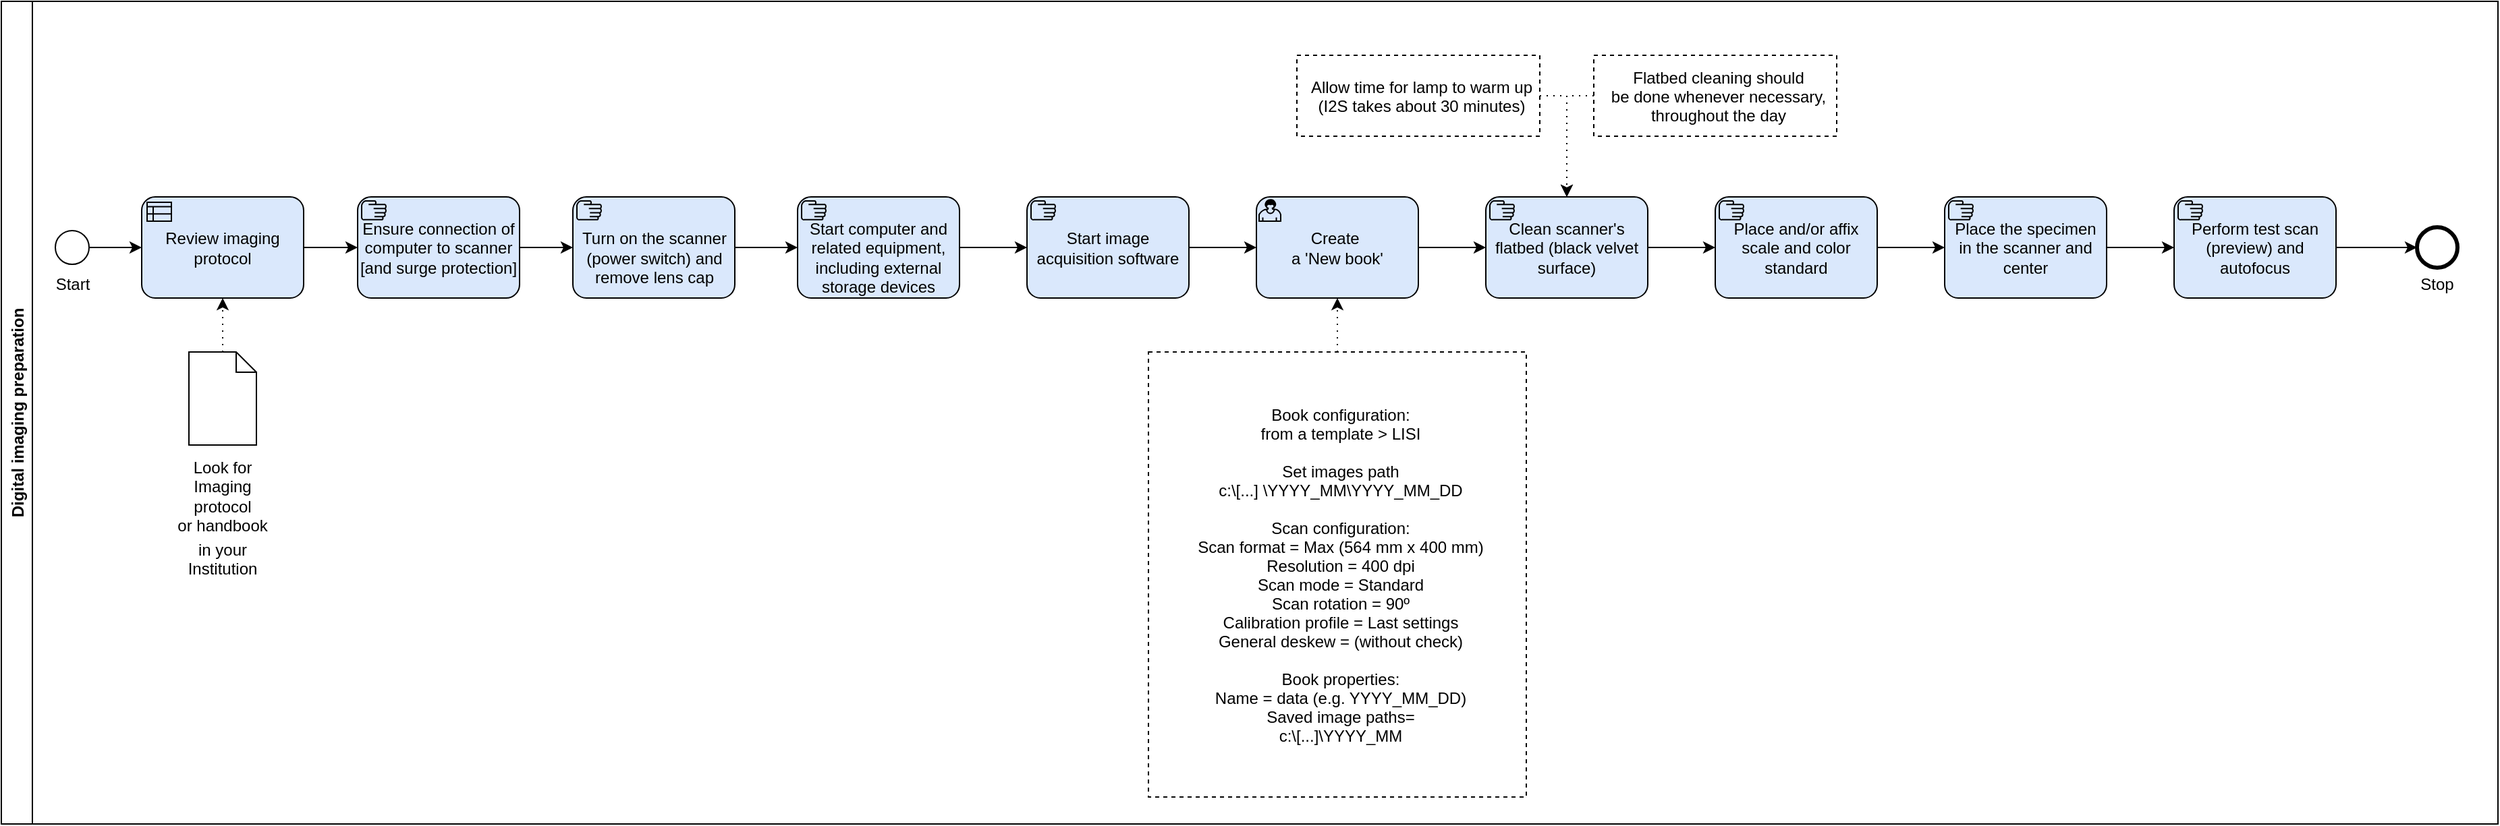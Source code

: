 <mxfile version="16.4.11" type="device"><diagram id="C5RBs43oDa-KdzZeNtuy" name="Page-1"><mxGraphModel dx="1902" dy="3774" grid="1" gridSize="10" guides="1" tooltips="1" connect="1" arrows="1" fold="1" page="1" pageScale="1" pageWidth="1920" pageHeight="1200" math="0" shadow="0"><root><mxCell id="WIyWlLk6GJQsqaUBKTNV-0"/><mxCell id="WIyWlLk6GJQsqaUBKTNV-1" parent="WIyWlLk6GJQsqaUBKTNV-0"/><mxCell id="Z1k3hthrZHZ8-aHYoUXY-27" value="" style="edgeStyle=orthogonalEdgeStyle;rounded=0;orthogonalLoop=1;jettySize=auto;html=1;startArrow=none;startFill=0;endArrow=classic;endFill=1;" parent="WIyWlLk6GJQsqaUBKTNV-1" source="saq1hF5vfWgRDRBr79is-0" target="KWRPazFFwxp_j8tZJz7k-1" edge="1"><mxGeometry relative="1" as="geometry"/></mxCell><mxCell id="saq1hF5vfWgRDRBr79is-0" value="" style="ellipse;whiteSpace=wrap;html=1;aspect=fixed;" parent="WIyWlLk6GJQsqaUBKTNV-1" vertex="1"><mxGeometry x="70" y="-2190" width="25" height="25" as="geometry"/></mxCell><mxCell id="KWRPazFFwxp_j8tZJz7k-1" value="Review imaging protocol" style="points=[[0.25,0,0],[0.5,0,0],[0.75,0,0],[1,0.25,0],[1,0.5,0],[1,0.75,0],[0.75,1,0],[0.5,1,0],[0.25,1,0],[0,0.75,0],[0,0.5,0],[0,0.25,0]];shape=mxgraph.bpmn.task;whiteSpace=wrap;rectStyle=rounded;size=10;taskMarker=businessRule;fillColor=#dae8fc;strokeColor=#000000;" parent="WIyWlLk6GJQsqaUBKTNV-1" vertex="1"><mxGeometry x="134" y="-2215" width="120" height="75" as="geometry"/></mxCell><mxCell id="KWRPazFFwxp_j8tZJz7k-2" value="&lt;table class=&quot;NormalTable&quot;&gt;&lt;tbody&gt;&lt;tr&gt;&lt;td width=&quot;197&quot;&gt;&lt;span class=&quot;fontstyle0&quot;&gt;Look for Imaging protocol or&amp;nbsp;handbook&lt;br&gt;&lt;/span&gt;&lt;/td&gt;&lt;/tr&gt;&lt;/tbody&gt;&lt;/table&gt;&lt;span class=&quot;fontstyle2&quot;&gt;​in your Institution&lt;/span&gt;&lt;span class=&quot;fontstyle2&quot; style=&quot;color: rgb(17 , 85 , 204)&quot;&gt;​&lt;/span&gt; " style="shape=mxgraph.bpmn.data;labelPosition=center;verticalLabelPosition=bottom;align=center;verticalAlign=top;whiteSpace=wrap;size=15;html=1;" parent="WIyWlLk6GJQsqaUBKTNV-1" vertex="1"><mxGeometry x="169" y="-2100" width="50" height="69" as="geometry"/></mxCell><mxCell id="KWRPazFFwxp_j8tZJz7k-3" value="" style="edgeStyle=elbowEdgeStyle;fontSize=12;html=1;endFill=1;startFill=0;endSize=6;startSize=6;dashed=1;dashPattern=1 4;endArrow=classic;startArrow=none;rounded=0;" parent="WIyWlLk6GJQsqaUBKTNV-1" source="KWRPazFFwxp_j8tZJz7k-2" target="KWRPazFFwxp_j8tZJz7k-1" edge="1"><mxGeometry width="160" relative="1" as="geometry"><mxPoint x="364" y="-2135.5" as="sourcePoint"/><mxPoint x="304" y="-2035" as="targetPoint"/></mxGeometry></mxCell><mxCell id="KWRPazFFwxp_j8tZJz7k-6" value="Ensure connection of computer to scanner [and surge protection]" style="points=[[0.25,0,0],[0.5,0,0],[0.75,0,0],[1,0.25,0],[1,0.5,0],[1,0.75,0],[0.75,1,0],[0.5,1,0],[0.25,1,0],[0,0.75,0],[0,0.5,0],[0,0.25,0]];shape=mxgraph.bpmn.task;whiteSpace=wrap;rectStyle=rounded;size=10;taskMarker=manual;fillColor=#dae8fc;strokeColor=#000000;" parent="WIyWlLk6GJQsqaUBKTNV-1" vertex="1"><mxGeometry x="294" y="-2215" width="120" height="75" as="geometry"/></mxCell><mxCell id="KWRPazFFwxp_j8tZJz7k-7" value="" style="edgeStyle=elbowEdgeStyle;fontSize=12;html=1;endArrow=classic;endFill=1;rounded=0;" parent="WIyWlLk6GJQsqaUBKTNV-1" source="KWRPazFFwxp_j8tZJz7k-1" target="KWRPazFFwxp_j8tZJz7k-6" edge="1"><mxGeometry width="160" relative="1" as="geometry"><mxPoint x="314" y="-2095" as="sourcePoint"/><mxPoint x="474" y="-2095" as="targetPoint"/></mxGeometry></mxCell><mxCell id="KWRPazFFwxp_j8tZJz7k-11" value="" style="edgeStyle=elbowEdgeStyle;fontSize=12;html=1;endArrow=classic;endFill=1;rounded=0;" parent="WIyWlLk6GJQsqaUBKTNV-1" source="KWRPazFFwxp_j8tZJz7k-6" target="HxcbLy3lwClYkwXZZ0eH-2" edge="1"><mxGeometry width="160" relative="1" as="geometry"><mxPoint x="204" y="-1935" as="sourcePoint"/><mxPoint x="314" y="-1935" as="targetPoint"/></mxGeometry></mxCell><mxCell id="HxcbLy3lwClYkwXZZ0eH-2" value="&#10;Turn on the scanner (power switch) and remove lens cap" style="points=[[0.25,0,0],[0.5,0,0],[0.75,0,0],[1,0.25,0],[1,0.5,0],[1,0.75,0],[0.75,1,0],[0.5,1,0],[0.25,1,0],[0,0.75,0],[0,0.5,0],[0,0.25,0]];shape=mxgraph.bpmn.task;whiteSpace=wrap;rectStyle=rounded;size=10;taskMarker=manual;fillColor=#dae8fc;strokeColor=#000000;" parent="WIyWlLk6GJQsqaUBKTNV-1" vertex="1"><mxGeometry x="453.5" y="-2215" width="120" height="75" as="geometry"/></mxCell><mxCell id="Z1k3hthrZHZ8-aHYoUXY-7" style="edgeStyle=orthogonalEdgeStyle;rounded=0;orthogonalLoop=1;jettySize=auto;html=1;" parent="WIyWlLk6GJQsqaUBKTNV-1" source="CAfJVCL04lo4b7HKI6iB-4" target="Z1k3hthrZHZ8-aHYoUXY-0" edge="1"><mxGeometry relative="1" as="geometry"/></mxCell><mxCell id="CAfJVCL04lo4b7HKI6iB-4" value="&#10;Start computer and related equipment, including external storage devices" style="points=[[0.25,0,0],[0.5,0,0],[0.75,0,0],[1,0.25,0],[1,0.5,0],[1,0.75,0],[0.75,1,0],[0.5,1,0],[0.25,1,0],[0,0.75,0],[0,0.5,0],[0,0.25,0]];shape=mxgraph.bpmn.task;whiteSpace=wrap;rectStyle=rounded;size=10;taskMarker=manual;fillColor=#dae8fc;strokeColor=#000000;" parent="WIyWlLk6GJQsqaUBKTNV-1" vertex="1"><mxGeometry x="620" y="-2215" width="120" height="75" as="geometry"/></mxCell><mxCell id="CAfJVCL04lo4b7HKI6iB-5" value="" style="edgeStyle=elbowEdgeStyle;fontSize=12;html=1;endArrow=classic;endFill=1;rounded=0;" parent="WIyWlLk6GJQsqaUBKTNV-1" source="HxcbLy3lwClYkwXZZ0eH-2" target="CAfJVCL04lo4b7HKI6iB-4" edge="1"><mxGeometry width="160" relative="1" as="geometry"><mxPoint x="315" y="-1912" as="sourcePoint"/><mxPoint x="315" y="-1890" as="targetPoint"/></mxGeometry></mxCell><mxCell id="Z1k3hthrZHZ8-aHYoUXY-5" style="edgeStyle=orthogonalEdgeStyle;rounded=0;orthogonalLoop=1;jettySize=auto;html=1;" parent="WIyWlLk6GJQsqaUBKTNV-1" source="Z1k3hthrZHZ8-aHYoUXY-0" target="Z1k3hthrZHZ8-aHYoUXY-3" edge="1"><mxGeometry relative="1" as="geometry"><mxPoint x="850" y="-2080" as="sourcePoint"/></mxGeometry></mxCell><mxCell id="Z1k3hthrZHZ8-aHYoUXY-0" value="Start image acquisition software" style="points=[[0.25,0,0],[0.5,0,0],[0.75,0,0],[1,0.25,0],[1,0.5,0],[1,0.75,0],[0.75,1,0],[0.5,1,0],[0.25,1,0],[0,0.75,0],[0,0.5,0],[0,0.25,0]];shape=mxgraph.bpmn.task;whiteSpace=wrap;rectStyle=rounded;size=10;taskMarker=manual;fillColor=#dae8fc;strokeColor=#000000;" parent="WIyWlLk6GJQsqaUBKTNV-1" vertex="1"><mxGeometry x="790" y="-2215" width="120" height="75" as="geometry"/></mxCell><mxCell id="Z1k3hthrZHZ8-aHYoUXY-10" style="edgeStyle=orthogonalEdgeStyle;rounded=0;orthogonalLoop=1;jettySize=auto;html=1;" parent="WIyWlLk6GJQsqaUBKTNV-1" source="Z1k3hthrZHZ8-aHYoUXY-3" target="Z1k3hthrZHZ8-aHYoUXY-9" edge="1"><mxGeometry relative="1" as="geometry"/></mxCell><mxCell id="Z1k3hthrZHZ8-aHYoUXY-3" value="Create &#10;a 'New book'" style="points=[[0.25,0,0],[0.5,0,0],[0.75,0,0],[1,0.25,0],[1,0.5,0],[1,0.75,0],[0.75,1,0],[0.5,1,0],[0.25,1,0],[0,0.75,0],[0,0.5,0],[0,0.25,0]];shape=mxgraph.bpmn.task;whiteSpace=wrap;rectStyle=rounded;size=10;taskMarker=user;fillColor=#dae8fc;strokeColor=#000000;" parent="WIyWlLk6GJQsqaUBKTNV-1" vertex="1"><mxGeometry x="960" y="-2215" width="120" height="75" as="geometry"/></mxCell><mxCell id="Z1k3hthrZHZ8-aHYoUXY-8" value="" style="edgeStyle=elbowEdgeStyle;fontSize=12;html=1;endFill=1;startFill=0;endSize=6;startSize=6;dashed=1;dashPattern=1 4;endArrow=classic;startArrow=none;rounded=0;" parent="WIyWlLk6GJQsqaUBKTNV-1" source="Z1k3hthrZHZ8-aHYoUXY-2" target="Z1k3hthrZHZ8-aHYoUXY-3" edge="1"><mxGeometry width="160" relative="1" as="geometry"><mxPoint x="214" y="-1677" as="sourcePoint"/><mxPoint x="374" y="-1677" as="targetPoint"/><Array as="points"><mxPoint x="1010" y="-2180"/></Array></mxGeometry></mxCell><mxCell id="Z1k3hthrZHZ8-aHYoUXY-18" style="edgeStyle=orthogonalEdgeStyle;rounded=0;orthogonalLoop=1;jettySize=auto;html=1;startArrow=none;startFill=0;endArrow=classic;endFill=1;" parent="WIyWlLk6GJQsqaUBKTNV-1" source="Z1k3hthrZHZ8-aHYoUXY-9" target="Z1k3hthrZHZ8-aHYoUXY-16" edge="1"><mxGeometry relative="1" as="geometry"/></mxCell><mxCell id="Z1k3hthrZHZ8-aHYoUXY-9" value="Clean scanner's flatbed (black velvet surface)" style="points=[[0.25,0,0],[0.5,0,0],[0.75,0,0],[1,0.25,0],[1,0.5,0],[1,0.75,0],[0.75,1,0],[0.5,1,0],[0.25,1,0],[0,0.75,0],[0,0.5,0],[0,0.25,0]];shape=mxgraph.bpmn.task;whiteSpace=wrap;rectStyle=rounded;size=10;taskMarker=manual;fillColor=#dae8fc;strokeColor=#000000;" parent="WIyWlLk6GJQsqaUBKTNV-1" vertex="1"><mxGeometry x="1130" y="-2215" width="120" height="75" as="geometry"/></mxCell><mxCell id="Z1k3hthrZHZ8-aHYoUXY-11" value="Flatbed cleaning should &#10;be done whenever necessary,&#10;throughout the day" style="points=[[0.25,0,0],[0.5,0,0],[0.75,0,0],[1,0.25,0],[1,0.5,0],[1,0.75,0],[0.75,1,0],[0.5,1,0],[0.25,1,0],[0,0.75,0],[0,0.5,0],[0,0.25,0]];shape=mxgraph.bpmn.task;arcSize=10;taskMarker=abstract;outline=none;symbol=general;bpmnShapeType=subprocess;isLoopSub=0;verticalAlign=middle;align=center;spacingLeft=5;" parent="WIyWlLk6GJQsqaUBKTNV-1" vertex="1"><mxGeometry x="1210" y="-2320" width="180" height="60" as="geometry"/></mxCell><mxCell id="Z1k3hthrZHZ8-aHYoUXY-15" value="" style="edgeStyle=elbowEdgeStyle;fontSize=12;html=1;endFill=1;startFill=0;endSize=6;startSize=6;dashed=1;dashPattern=1 4;endArrow=classic;startArrow=none;rounded=0;entryX=0.5;entryY=0;entryDx=0;entryDy=0;entryPerimeter=0;exitX=0;exitY=0.5;exitDx=0;exitDy=0;exitPerimeter=0;" parent="WIyWlLk6GJQsqaUBKTNV-1" source="Z1k3hthrZHZ8-aHYoUXY-11" target="Z1k3hthrZHZ8-aHYoUXY-9" edge="1"><mxGeometry width="160" relative="1" as="geometry"><mxPoint x="214" y="-1427" as="sourcePoint"/><mxPoint x="1208" y="-2180" as="targetPoint"/><Array as="points"><mxPoint x="1190" y="-2230"/><mxPoint x="1260" y="-2240"/></Array></mxGeometry></mxCell><mxCell id="Z1k3hthrZHZ8-aHYoUXY-20" style="edgeStyle=orthogonalEdgeStyle;rounded=0;orthogonalLoop=1;jettySize=auto;html=1;startArrow=none;startFill=0;endArrow=classic;endFill=1;" parent="WIyWlLk6GJQsqaUBKTNV-1" source="Z1k3hthrZHZ8-aHYoUXY-16" target="Z1k3hthrZHZ8-aHYoUXY-19" edge="1"><mxGeometry relative="1" as="geometry"/></mxCell><mxCell id="Z1k3hthrZHZ8-aHYoUXY-16" value="Place and/or affix scale and color standard" style="points=[[0.25,0,0],[0.5,0,0],[0.75,0,0],[1,0.25,0],[1,0.5,0],[1,0.75,0],[0.75,1,0],[0.5,1,0],[0.25,1,0],[0,0.75,0],[0,0.5,0],[0,0.25,0]];shape=mxgraph.bpmn.task;whiteSpace=wrap;rectStyle=rounded;size=10;taskMarker=manual;fillColor=#dae8fc;strokeColor=#000000;" parent="WIyWlLk6GJQsqaUBKTNV-1" vertex="1"><mxGeometry x="1300" y="-2215" width="120" height="75" as="geometry"/></mxCell><mxCell id="Z1k3hthrZHZ8-aHYoUXY-22" style="edgeStyle=orthogonalEdgeStyle;rounded=0;orthogonalLoop=1;jettySize=auto;html=1;startArrow=none;startFill=0;endArrow=classic;endFill=1;" parent="WIyWlLk6GJQsqaUBKTNV-1" source="Z1k3hthrZHZ8-aHYoUXY-19" target="Z1k3hthrZHZ8-aHYoUXY-21" edge="1"><mxGeometry relative="1" as="geometry"/></mxCell><mxCell id="Z1k3hthrZHZ8-aHYoUXY-19" value="Place the specimen&#10;in the scanner and center" style="points=[[0.25,0,0],[0.5,0,0],[0.75,0,0],[1,0.25,0],[1,0.5,0],[1,0.75,0],[0.75,1,0],[0.5,1,0],[0.25,1,0],[0,0.75,0],[0,0.5,0],[0,0.25,0]];shape=mxgraph.bpmn.task;whiteSpace=wrap;rectStyle=rounded;size=10;taskMarker=manual;fillColor=#dae8fc;strokeColor=#000000;" parent="WIyWlLk6GJQsqaUBKTNV-1" vertex="1"><mxGeometry x="1470" y="-2215" width="120" height="75" as="geometry"/></mxCell><mxCell id="Z1k3hthrZHZ8-aHYoUXY-26" style="edgeStyle=orthogonalEdgeStyle;rounded=0;orthogonalLoop=1;jettySize=auto;html=1;startArrow=none;startFill=0;endArrow=classic;endFill=1;" parent="WIyWlLk6GJQsqaUBKTNV-1" source="Z1k3hthrZHZ8-aHYoUXY-21" target="Z1k3hthrZHZ8-aHYoUXY-23" edge="1"><mxGeometry relative="1" as="geometry"><mxPoint x="1390" y="-1853" as="targetPoint"/></mxGeometry></mxCell><mxCell id="Z1k3hthrZHZ8-aHYoUXY-21" value="Perform test scan (preview) and autofocus" style="points=[[0.25,0,0],[0.5,0,0],[0.75,0,0],[1,0.25,0],[1,0.5,0],[1,0.75,0],[0.75,1,0],[0.5,1,0],[0.25,1,0],[0,0.75,0],[0,0.5,0],[0,0.25,0]];shape=mxgraph.bpmn.task;whiteSpace=wrap;rectStyle=rounded;size=10;taskMarker=manual;fillColor=#dae8fc;strokeColor=#000000;" parent="WIyWlLk6GJQsqaUBKTNV-1" vertex="1"><mxGeometry x="1640" y="-2215" width="120" height="75" as="geometry"/></mxCell><mxCell id="Z1k3hthrZHZ8-aHYoUXY-23" value="" style="points=[[0.145,0.145,0],[0.5,0,0],[0.855,0.145,0],[1,0.5,0],[0.855,0.855,0],[0.5,1,0],[0.145,0.855,0],[0,0.5,0]];shape=mxgraph.bpmn.event;html=1;verticalLabelPosition=bottom;labelBackgroundColor=#ffffff;verticalAlign=top;align=center;perimeter=ellipsePerimeter;outlineConnect=0;aspect=fixed;outline=end;symbol=terminate2;" parent="WIyWlLk6GJQsqaUBKTNV-1" vertex="1"><mxGeometry x="1820" y="-2192.5" width="30" height="30" as="geometry"/></mxCell><mxCell id="D23_eNSxQ2I-623lMm3F-4" value="Allow time for lamp to warm up &#10;(I2S takes about 30 minutes)" style="points=[[0.25,0,0],[0.5,0,0],[0.75,0,0],[1,0.25,0],[1,0.5,0],[1,0.75,0],[0.75,1,0],[0.5,1,0],[0.25,1,0],[0,0.75,0],[0,0.5,0],[0,0.25,0]];shape=mxgraph.bpmn.task;arcSize=10;taskMarker=abstract;outline=none;symbol=general;bpmnShapeType=subprocess;isLoopSub=0;verticalAlign=middle;align=center;spacingLeft=5;" parent="WIyWlLk6GJQsqaUBKTNV-1" vertex="1"><mxGeometry x="990" y="-2320" width="180" height="60" as="geometry"/></mxCell><mxCell id="D23_eNSxQ2I-623lMm3F-5" value="" style="edgeStyle=elbowEdgeStyle;fontSize=12;html=1;endFill=1;startFill=0;endSize=6;startSize=6;dashed=1;dashPattern=1 4;endArrow=classic;startArrow=none;rounded=0;entryX=0.5;entryY=0;entryDx=0;entryDy=0;entryPerimeter=0;" parent="WIyWlLk6GJQsqaUBKTNV-1" source="D23_eNSxQ2I-623lMm3F-4" target="Z1k3hthrZHZ8-aHYoUXY-9" edge="1"><mxGeometry width="160" relative="1" as="geometry"><mxPoint x="-126" y="-1427" as="sourcePoint"/><mxPoint x="1100" y="-2177" as="targetPoint"/><Array as="points"><mxPoint x="1190" y="-2290"/></Array></mxGeometry></mxCell><mxCell id="D23_eNSxQ2I-623lMm3F-8" value="Digital imaging preparation" style="swimlane;horizontal=0;" parent="WIyWlLk6GJQsqaUBKTNV-1" vertex="1"><mxGeometry x="30" y="-2360" width="1850" height="610" as="geometry"/></mxCell><mxCell id="54xuisELDByxON5lUgiN-0" value="&lt;span style=&quot;background-color: rgb(255 , 255 , 255)&quot;&gt;Start&lt;/span&gt;" style="text;html=1;strokeColor=none;fillColor=none;align=center;verticalAlign=middle;whiteSpace=wrap;rounded=0;" parent="D23_eNSxQ2I-623lMm3F-8" vertex="1"><mxGeometry x="32.5" y="200" width="40" height="20" as="geometry"/></mxCell><mxCell id="54xuisELDByxON5lUgiN-1" value="&lt;span style=&quot;background-color: rgb(255 , 255 , 255)&quot;&gt;Stop&lt;/span&gt;" style="text;html=1;strokeColor=none;fillColor=none;align=center;verticalAlign=middle;whiteSpace=wrap;rounded=0;" parent="D23_eNSxQ2I-623lMm3F-8" vertex="1"><mxGeometry x="1785" y="200" width="40" height="20" as="geometry"/></mxCell><mxCell id="Z1k3hthrZHZ8-aHYoUXY-2" value="Book configuration:&#10;from a template &gt; LISI&#10;&#10;Set images path&#10;c:\[...] \YYYY_MM\YYYY_MM_DD&#10;&#10;Scan configuration:&#10;Scan format = Max (564 mm x 400 mm)&#10;Resolution = 400 dpi&#10;Scan mode = Standard&#10;Scan rotation = 90º&#10;Calibration profile = Last settings&#10;General deskew = (without check)&#10;&#10;Book properties:&#10;Name = data (e.g. YYYY_MM_DD)&#10;Saved image paths=&#10;c:\[...]\YYYY_MM" style="points=[[0.25,0,0],[0.5,0,0],[0.75,0,0],[1,0.25,0],[1,0.5,0],[1,0.75,0],[0.75,1,0],[0.5,1,0],[0.25,1,0],[0,0.75,0],[0,0.5,0],[0,0.25,0]];shape=mxgraph.bpmn.task;arcSize=10;taskMarker=abstract;outline=none;symbol=general;bpmnShapeType=subprocess;isLoopSub=0;verticalAlign=middle;align=center;spacingLeft=5;fontStyle=0" parent="D23_eNSxQ2I-623lMm3F-8" vertex="1"><mxGeometry x="850" y="260" width="280" height="330" as="geometry"/></mxCell></root></mxGraphModel></diagram></mxfile>